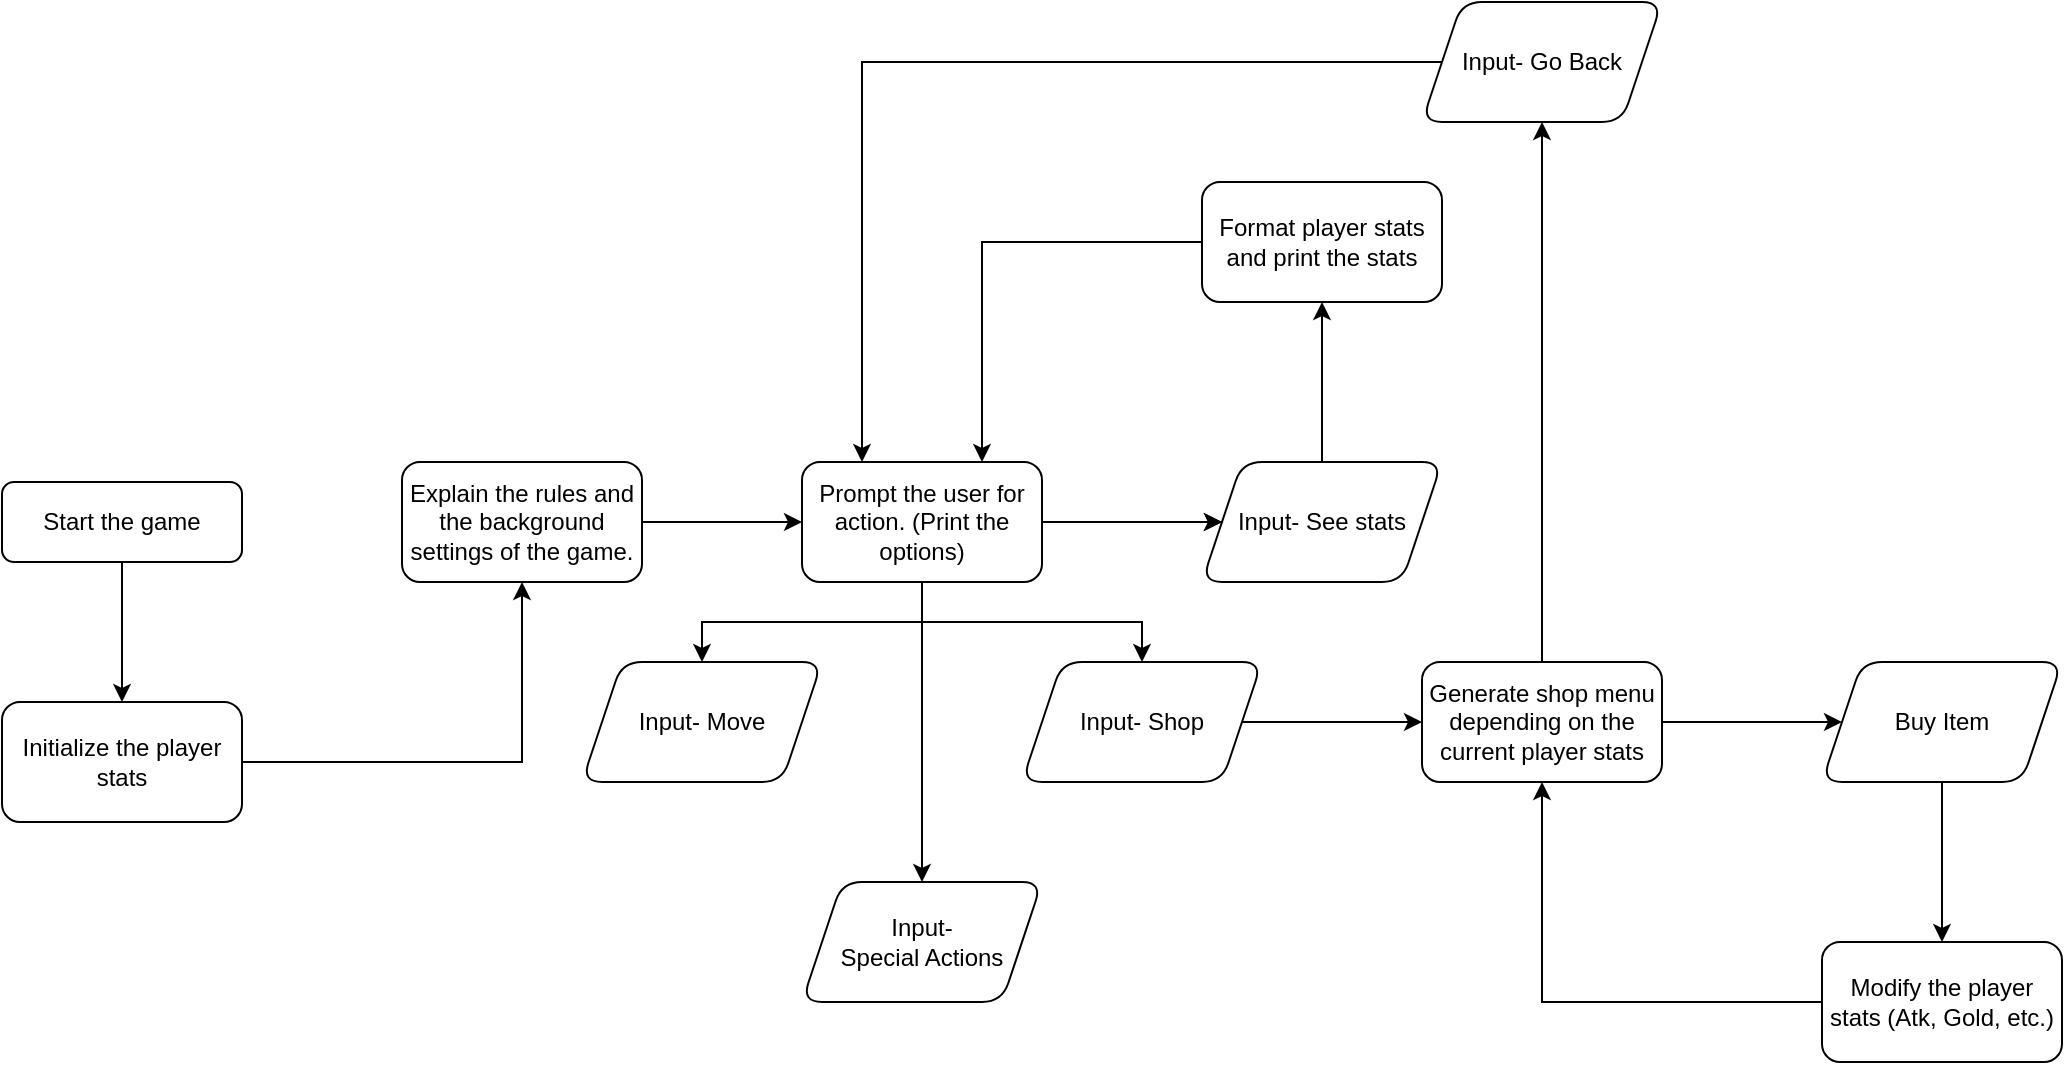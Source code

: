 <mxfile version="21.0.6" type="github">
  <diagram id="C5RBs43oDa-KdzZeNtuy" name="Page-1">
    <mxGraphModel dx="1050" dy="1742" grid="1" gridSize="10" guides="1" tooltips="1" connect="1" arrows="1" fold="1" page="1" pageScale="1" pageWidth="827" pageHeight="1169" math="0" shadow="0">
      <root>
        <mxCell id="WIyWlLk6GJQsqaUBKTNV-0" />
        <mxCell id="WIyWlLk6GJQsqaUBKTNV-1" parent="WIyWlLk6GJQsqaUBKTNV-0" />
        <mxCell id="foQUMzyyIrcbZpajRrtZ-10" value="" style="edgeStyle=orthogonalEdgeStyle;rounded=0;orthogonalLoop=1;jettySize=auto;html=1;exitX=1;exitY=0.5;exitDx=0;exitDy=0;" edge="1" parent="WIyWlLk6GJQsqaUBKTNV-1" source="foQUMzyyIrcbZpajRrtZ-25" target="foQUMzyyIrcbZpajRrtZ-9">
          <mxGeometry relative="1" as="geometry" />
        </mxCell>
        <mxCell id="foQUMzyyIrcbZpajRrtZ-26" value="" style="edgeStyle=orthogonalEdgeStyle;rounded=0;orthogonalLoop=1;jettySize=auto;html=1;" edge="1" parent="WIyWlLk6GJQsqaUBKTNV-1" source="WIyWlLk6GJQsqaUBKTNV-3" target="foQUMzyyIrcbZpajRrtZ-25">
          <mxGeometry relative="1" as="geometry" />
        </mxCell>
        <mxCell id="WIyWlLk6GJQsqaUBKTNV-3" value="Start the game" style="rounded=1;whiteSpace=wrap;html=1;fontSize=12;glass=0;strokeWidth=1;shadow=0;" parent="WIyWlLk6GJQsqaUBKTNV-1" vertex="1">
          <mxGeometry x="20" y="100" width="120" height="40" as="geometry" />
        </mxCell>
        <mxCell id="foQUMzyyIrcbZpajRrtZ-12" value="" style="edgeStyle=orthogonalEdgeStyle;rounded=0;orthogonalLoop=1;jettySize=auto;html=1;" edge="1" parent="WIyWlLk6GJQsqaUBKTNV-1" source="foQUMzyyIrcbZpajRrtZ-9" target="foQUMzyyIrcbZpajRrtZ-11">
          <mxGeometry relative="1" as="geometry" />
        </mxCell>
        <mxCell id="foQUMzyyIrcbZpajRrtZ-9" value="Explain the rules and the background settings of the game." style="whiteSpace=wrap;html=1;rounded=1;glass=0;strokeWidth=1;shadow=0;" vertex="1" parent="WIyWlLk6GJQsqaUBKTNV-1">
          <mxGeometry x="220" y="90" width="120" height="60" as="geometry" />
        </mxCell>
        <mxCell id="foQUMzyyIrcbZpajRrtZ-16" value="" style="edgeStyle=orthogonalEdgeStyle;rounded=0;orthogonalLoop=1;jettySize=auto;html=1;" edge="1" parent="WIyWlLk6GJQsqaUBKTNV-1" source="foQUMzyyIrcbZpajRrtZ-11" target="foQUMzyyIrcbZpajRrtZ-15">
          <mxGeometry relative="1" as="geometry" />
        </mxCell>
        <mxCell id="foQUMzyyIrcbZpajRrtZ-18" value="" style="edgeStyle=orthogonalEdgeStyle;rounded=0;orthogonalLoop=1;jettySize=auto;html=1;" edge="1" parent="WIyWlLk6GJQsqaUBKTNV-1" source="foQUMzyyIrcbZpajRrtZ-11" target="foQUMzyyIrcbZpajRrtZ-17">
          <mxGeometry relative="1" as="geometry" />
        </mxCell>
        <mxCell id="foQUMzyyIrcbZpajRrtZ-19" value="" style="edgeStyle=orthogonalEdgeStyle;rounded=0;orthogonalLoop=1;jettySize=auto;html=1;" edge="1" parent="WIyWlLk6GJQsqaUBKTNV-1" source="foQUMzyyIrcbZpajRrtZ-11" target="foQUMzyyIrcbZpajRrtZ-17">
          <mxGeometry relative="1" as="geometry" />
        </mxCell>
        <mxCell id="foQUMzyyIrcbZpajRrtZ-22" value="" style="edgeStyle=orthogonalEdgeStyle;rounded=0;orthogonalLoop=1;jettySize=auto;html=1;" edge="1" parent="WIyWlLk6GJQsqaUBKTNV-1" source="foQUMzyyIrcbZpajRrtZ-11" target="foQUMzyyIrcbZpajRrtZ-21">
          <mxGeometry relative="1" as="geometry" />
        </mxCell>
        <mxCell id="foQUMzyyIrcbZpajRrtZ-24" value="" style="edgeStyle=orthogonalEdgeStyle;rounded=0;orthogonalLoop=1;jettySize=auto;html=1;" edge="1" parent="WIyWlLk6GJQsqaUBKTNV-1" source="foQUMzyyIrcbZpajRrtZ-11" target="foQUMzyyIrcbZpajRrtZ-23">
          <mxGeometry relative="1" as="geometry" />
        </mxCell>
        <mxCell id="foQUMzyyIrcbZpajRrtZ-11" value="Prompt the user for action. (Print the options)" style="whiteSpace=wrap;html=1;rounded=1;glass=0;strokeWidth=1;shadow=0;" vertex="1" parent="WIyWlLk6GJQsqaUBKTNV-1">
          <mxGeometry x="420" y="90" width="120" height="60" as="geometry" />
        </mxCell>
        <mxCell id="foQUMzyyIrcbZpajRrtZ-15" value="Input- Move" style="shape=parallelogram;perimeter=parallelogramPerimeter;whiteSpace=wrap;html=1;fixedSize=1;rounded=1;glass=0;strokeWidth=1;shadow=0;" vertex="1" parent="WIyWlLk6GJQsqaUBKTNV-1">
          <mxGeometry x="310" y="190" width="120" height="60" as="geometry" />
        </mxCell>
        <mxCell id="foQUMzyyIrcbZpajRrtZ-28" value="" style="edgeStyle=orthogonalEdgeStyle;rounded=0;orthogonalLoop=1;jettySize=auto;html=1;" edge="1" parent="WIyWlLk6GJQsqaUBKTNV-1" source="foQUMzyyIrcbZpajRrtZ-17" target="foQUMzyyIrcbZpajRrtZ-27">
          <mxGeometry relative="1" as="geometry" />
        </mxCell>
        <mxCell id="foQUMzyyIrcbZpajRrtZ-17" value="Input- See stats" style="shape=parallelogram;perimeter=parallelogramPerimeter;whiteSpace=wrap;html=1;fixedSize=1;rounded=1;glass=0;strokeWidth=1;shadow=0;" vertex="1" parent="WIyWlLk6GJQsqaUBKTNV-1">
          <mxGeometry x="620" y="90" width="120" height="60" as="geometry" />
        </mxCell>
        <mxCell id="foQUMzyyIrcbZpajRrtZ-31" value="" style="edgeStyle=orthogonalEdgeStyle;rounded=0;orthogonalLoop=1;jettySize=auto;html=1;" edge="1" parent="WIyWlLk6GJQsqaUBKTNV-1" source="foQUMzyyIrcbZpajRrtZ-21" target="foQUMzyyIrcbZpajRrtZ-30">
          <mxGeometry relative="1" as="geometry" />
        </mxCell>
        <mxCell id="foQUMzyyIrcbZpajRrtZ-21" value="Input- Shop" style="shape=parallelogram;perimeter=parallelogramPerimeter;whiteSpace=wrap;html=1;fixedSize=1;rounded=1;glass=0;strokeWidth=1;shadow=0;" vertex="1" parent="WIyWlLk6GJQsqaUBKTNV-1">
          <mxGeometry x="530" y="190" width="120" height="60" as="geometry" />
        </mxCell>
        <mxCell id="foQUMzyyIrcbZpajRrtZ-23" value="Input- &lt;br&gt;Special Actions" style="shape=parallelogram;perimeter=parallelogramPerimeter;whiteSpace=wrap;html=1;fixedSize=1;rounded=1;glass=0;strokeWidth=1;shadow=0;" vertex="1" parent="WIyWlLk6GJQsqaUBKTNV-1">
          <mxGeometry x="420" y="300" width="120" height="60" as="geometry" />
        </mxCell>
        <mxCell id="foQUMzyyIrcbZpajRrtZ-25" value="Initialize the player stats" style="whiteSpace=wrap;html=1;rounded=1;glass=0;strokeWidth=1;shadow=0;" vertex="1" parent="WIyWlLk6GJQsqaUBKTNV-1">
          <mxGeometry x="20" y="210" width="120" height="60" as="geometry" />
        </mxCell>
        <mxCell id="foQUMzyyIrcbZpajRrtZ-29" style="edgeStyle=orthogonalEdgeStyle;rounded=0;orthogonalLoop=1;jettySize=auto;html=1;exitX=0;exitY=0.5;exitDx=0;exitDy=0;entryX=0.75;entryY=0;entryDx=0;entryDy=0;" edge="1" parent="WIyWlLk6GJQsqaUBKTNV-1" source="foQUMzyyIrcbZpajRrtZ-27" target="foQUMzyyIrcbZpajRrtZ-11">
          <mxGeometry relative="1" as="geometry" />
        </mxCell>
        <mxCell id="foQUMzyyIrcbZpajRrtZ-27" value="Format player stats and print the stats" style="whiteSpace=wrap;html=1;rounded=1;glass=0;strokeWidth=1;shadow=0;" vertex="1" parent="WIyWlLk6GJQsqaUBKTNV-1">
          <mxGeometry x="620" y="-50" width="120" height="60" as="geometry" />
        </mxCell>
        <mxCell id="foQUMzyyIrcbZpajRrtZ-33" value="" style="edgeStyle=orthogonalEdgeStyle;rounded=0;orthogonalLoop=1;jettySize=auto;html=1;" edge="1" parent="WIyWlLk6GJQsqaUBKTNV-1" source="foQUMzyyIrcbZpajRrtZ-30" target="foQUMzyyIrcbZpajRrtZ-32">
          <mxGeometry relative="1" as="geometry" />
        </mxCell>
        <mxCell id="foQUMzyyIrcbZpajRrtZ-38" value="" style="edgeStyle=orthogonalEdgeStyle;rounded=0;orthogonalLoop=1;jettySize=auto;html=1;" edge="1" parent="WIyWlLk6GJQsqaUBKTNV-1" source="foQUMzyyIrcbZpajRrtZ-30" target="foQUMzyyIrcbZpajRrtZ-37">
          <mxGeometry relative="1" as="geometry" />
        </mxCell>
        <mxCell id="foQUMzyyIrcbZpajRrtZ-30" value="Generate shop menu depending on the current player stats" style="whiteSpace=wrap;html=1;rounded=1;glass=0;strokeWidth=1;shadow=0;" vertex="1" parent="WIyWlLk6GJQsqaUBKTNV-1">
          <mxGeometry x="730" y="190" width="120" height="60" as="geometry" />
        </mxCell>
        <mxCell id="foQUMzyyIrcbZpajRrtZ-35" value="" style="edgeStyle=orthogonalEdgeStyle;rounded=0;orthogonalLoop=1;jettySize=auto;html=1;" edge="1" parent="WIyWlLk6GJQsqaUBKTNV-1" source="foQUMzyyIrcbZpajRrtZ-32" target="foQUMzyyIrcbZpajRrtZ-34">
          <mxGeometry relative="1" as="geometry" />
        </mxCell>
        <mxCell id="foQUMzyyIrcbZpajRrtZ-32" value="Buy Item" style="shape=parallelogram;perimeter=parallelogramPerimeter;whiteSpace=wrap;html=1;fixedSize=1;rounded=1;glass=0;strokeWidth=1;shadow=0;" vertex="1" parent="WIyWlLk6GJQsqaUBKTNV-1">
          <mxGeometry x="930" y="190" width="120" height="60" as="geometry" />
        </mxCell>
        <mxCell id="foQUMzyyIrcbZpajRrtZ-36" style="edgeStyle=orthogonalEdgeStyle;rounded=0;orthogonalLoop=1;jettySize=auto;html=1;exitX=0;exitY=0.5;exitDx=0;exitDy=0;entryX=0.5;entryY=1;entryDx=0;entryDy=0;" edge="1" parent="WIyWlLk6GJQsqaUBKTNV-1" source="foQUMzyyIrcbZpajRrtZ-34" target="foQUMzyyIrcbZpajRrtZ-30">
          <mxGeometry relative="1" as="geometry" />
        </mxCell>
        <mxCell id="foQUMzyyIrcbZpajRrtZ-34" value="Modify the player stats (Atk, Gold, etc.)" style="whiteSpace=wrap;html=1;rounded=1;glass=0;strokeWidth=1;shadow=0;" vertex="1" parent="WIyWlLk6GJQsqaUBKTNV-1">
          <mxGeometry x="930" y="330" width="120" height="60" as="geometry" />
        </mxCell>
        <mxCell id="foQUMzyyIrcbZpajRrtZ-39" style="edgeStyle=orthogonalEdgeStyle;rounded=0;orthogonalLoop=1;jettySize=auto;html=1;exitX=0;exitY=0.5;exitDx=0;exitDy=0;entryX=0.25;entryY=0;entryDx=0;entryDy=0;" edge="1" parent="WIyWlLk6GJQsqaUBKTNV-1" source="foQUMzyyIrcbZpajRrtZ-37" target="foQUMzyyIrcbZpajRrtZ-11">
          <mxGeometry relative="1" as="geometry" />
        </mxCell>
        <mxCell id="foQUMzyyIrcbZpajRrtZ-37" value="Input- Go Back" style="shape=parallelogram;perimeter=parallelogramPerimeter;whiteSpace=wrap;html=1;fixedSize=1;rounded=1;glass=0;strokeWidth=1;shadow=0;" vertex="1" parent="WIyWlLk6GJQsqaUBKTNV-1">
          <mxGeometry x="730" y="-140" width="120" height="60" as="geometry" />
        </mxCell>
      </root>
    </mxGraphModel>
  </diagram>
</mxfile>
